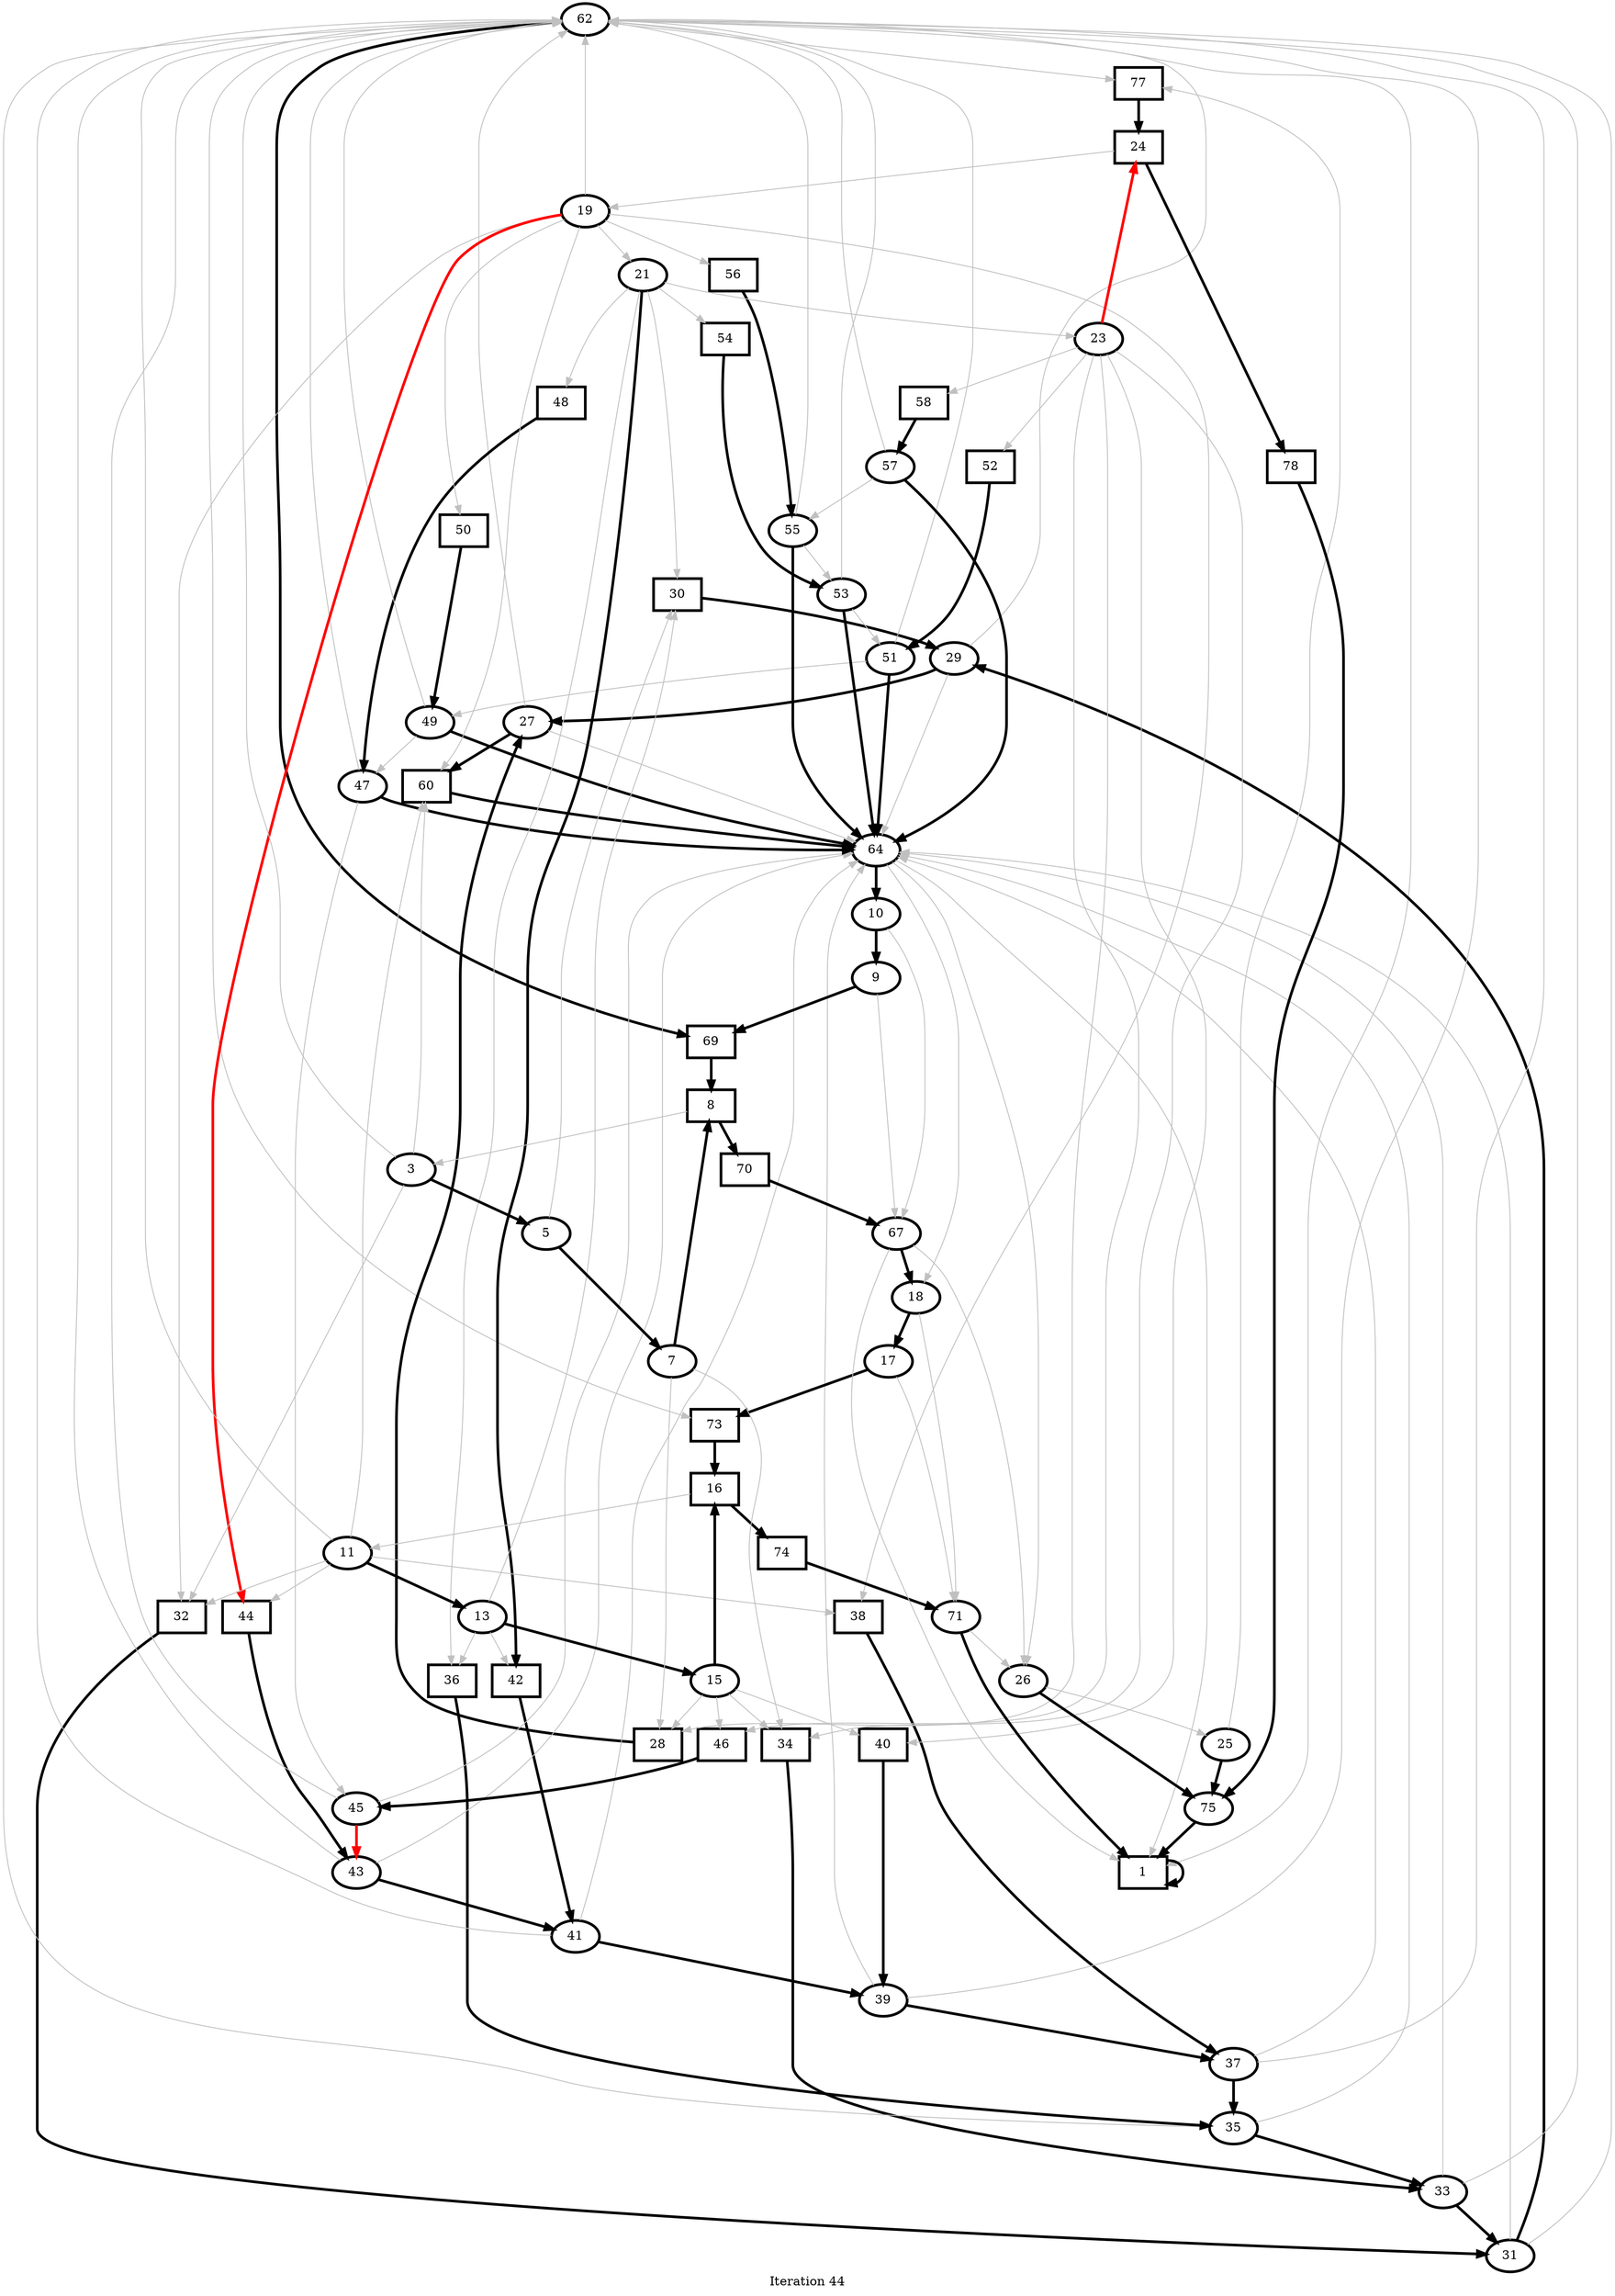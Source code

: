 digraph G {
    label ="Iteration 44"
    0 [penwidth=3,label="62",pos="10,12!"]
    1 [penwidth=3,label="64",pos="10,-1!"]
    2 [penwidth=3,shape = "rectangle",label="1",pos="15,3!"]
    3 [penwidth=3,shape = "rectangle",label="60",pos="0,0!"]
    4 [penwidth=3,label="27",pos="0,1!"]
    5 [penwidth=3,shape = "rectangle",label="28",pos="1,1!"]
    6 [penwidth=3,label="29",pos="0,2!"]
    7 [penwidth=3,shape = "rectangle",label="30",pos="1,2!"]
    8 [penwidth=3,label="31",pos="0,3!"]
    9 [penwidth=3,shape = "rectangle",label="32",pos="1,3!"]
    10 [penwidth=3,label="33",pos="0,4!"]
    11 [penwidth=3,shape = "rectangle",label="34",pos="1,4!"]
    12 [penwidth=3,label="35",pos="0,5!"]
    13 [penwidth=3,shape = "rectangle",label="36",pos="1,5!"]
    14 [penwidth=3,label="37",pos="0,6!"]
    15 [penwidth=3,shape = "rectangle",label="38",pos="1,6!"]
    16 [penwidth=3,label="39",pos="0,7!"]
    17 [penwidth=3,shape = "rectangle",label="40",pos="1,7!"]
    18 [penwidth=3,label="41",pos="0,8!"]
    19 [penwidth=3,shape = "rectangle",label="42",pos="1,8!"]
    20 [penwidth=3,label="43",pos="0,9!"]
    21 [penwidth=3,shape = "rectangle",label="44",pos="1,9!"]
    22 [penwidth=3,label="45",pos="0,10!"]
    23 [penwidth=3,shape = "rectangle",label="46",pos="1,10!"]
    24 [penwidth=3,label="47",pos="0,11!"]
    25 [penwidth=3,shape = "rectangle",label="48",pos="1,11!"]
    26 [penwidth=3,label="49",pos="0,12!"]
    27 [penwidth=3,shape = "rectangle",label="50",pos="1,12!"]
    28 [penwidth=3,label="51",pos="0,13!"]
    29 [penwidth=3,shape = "rectangle",label="52",pos="1,13!"]
    30 [penwidth=3,label="53",pos="0,14!"]
    31 [penwidth=3,shape = "rectangle",label="54",pos="1,14!"]
    32 [penwidth=3,label="55",pos="0,15!"]
    33 [penwidth=3,shape = "rectangle",label="56",pos="1,15!"]
    34 [penwidth=3,label="57",pos="0,16!"]
    35 [penwidth=3,shape = "rectangle",label="58",pos="1,16!"]
    36 [penwidth=3,label="19",pos="5,11!"]
    37 [penwidth=3,label="21",pos="4,10!"]
    38 [penwidth=3,label="23",pos="5,9!"]
    39 [penwidth=3,shape = "rectangle",label="24",pos="6,10!"]
    40 [penwidth=3,label="25",pos="8,8!"]
    41 [penwidth=3,label="26",pos="9,8!"]
    42 [penwidth=3,label="75",pos="10,10!"]
    43 [penwidth=3,shape = "rectangle",label="77",pos="7,8!"]
    44 [penwidth=3,shape = "rectangle",label="78",pos="8,10!"]
    45 [penwidth=3,label="11",pos="5,7!"]
    46 [penwidth=3,label="13",pos="4,6!"]
    47 [penwidth=3,label="15",pos="5,5!"]
    48 [penwidth=3,shape = "rectangle",label="16",pos="6,6!"]
    49 [penwidth=3,label="17",pos="8,4!"]
    50 [penwidth=3,label="18",pos="9,4!"]
    51 [penwidth=3,label="71",pos="10,6!"]
    52 [penwidth=3,shape = "rectangle",label="73",pos="7,4!"]
    53 [penwidth=3,shape = "rectangle",label="74",pos="8,6!"]
    54 [penwidth=3,label="3",pos="5,3!"]
    55 [penwidth=3,label="5",pos="4,2!"]
    56 [penwidth=3,label="7",pos="5,1!"]
    57 [penwidth=3,shape = "rectangle",label="8",pos="6,2!"]
    58 [penwidth=3,label="9",pos="8,0!"]
    59 [penwidth=3,label="10",pos="9,0!"]
    60 [penwidth=3,label="67",pos="10,2!"]
    61 [penwidth=3,shape = "rectangle",label="69",pos="7,0!"]
    62 [penwidth=3,shape = "rectangle",label="70",pos="8,2!"]

    3 -> 1 [penwidth=3,color="black"]
    0 -> 2 [penwidth=1,color="grey"]
    1 -> 2 [penwidth=1,color="grey"]
    2 -> 2 [penwidth=3,color="black"]
    4 -> 0 [penwidth=1,color="grey"]
    4 -> 1 [penwidth=1,color="grey"]
    4 -> 3 [penwidth=3,color="black"]
    5 -> 4 [penwidth=3,color="black"]
    6 -> 4 [penwidth=3,color="black"]
    6 -> 1 [penwidth=1,color="grey"]
    6 -> 0 [penwidth=1,color="grey"]
    7 -> 6 [penwidth=3,color="black"]
    8 -> 6 [penwidth=3,color="black"]
    8 -> 1 [penwidth=1,color="grey"]
    8 -> 0 [penwidth=1,color="grey"]
    9 -> 8 [penwidth=3,color="black"]
    10 -> 8 [penwidth=3,color="black"]
    10 -> 1 [penwidth=1,color="grey"]
    10 -> 0 [penwidth=1,color="grey"]
    11 -> 10 [penwidth=3,color="black"]
    12 -> 10 [penwidth=3,color="black"]
    12 -> 1 [penwidth=1,color="grey"]
    12 -> 0 [penwidth=1,color="grey"]
    13 -> 12 [penwidth=3,color="black"]
    14 -> 12 [penwidth=3,color="black"]
    14 -> 1 [penwidth=1,color="grey"]
    14 -> 0 [penwidth=1,color="grey"]
    15 -> 14 [penwidth=3,color="black"]
    16 -> 14 [penwidth=3,color="black"]
    16 -> 1 [penwidth=1,color="grey"]
    16 -> 0 [penwidth=1,color="grey"]
    17 -> 16 [penwidth=3,color="black"]
    18 -> 16 [penwidth=3,color="black"]
    18 -> 1 [penwidth=1,color="grey"]
    18 -> 0 [penwidth=1,color="grey"]
    19 -> 18 [penwidth=3,color="black"]
    20 -> 18 [penwidth=3,color="black"]
    20 -> 1 [penwidth=1,color="grey"]
    20 -> 0 [penwidth=1,color="grey"]
    21 -> 20 [penwidth=3,color="black"]
    22 -> 20 [penwidth=3,color="red"]
    22 -> 1 [penwidth=1,color="grey"]
    22 -> 0 [penwidth=1,color="grey"]
    23 -> 22 [penwidth=3,color="black"]
    24 -> 22 [penwidth=1,color="grey"]
    24 -> 1 [penwidth=3,color="black"]
    24 -> 0 [penwidth=1,color="grey"]
    25 -> 24 [penwidth=3,color="black"]
    26 -> 24 [penwidth=1,color="grey"]
    26 -> 1 [penwidth=3,color="black"]
    26 -> 0 [penwidth=1,color="grey"]
    27 -> 26 [penwidth=3,color="black"]
    28 -> 26 [penwidth=1,color="grey"]
    28 -> 1 [penwidth=3,color="black"]
    28 -> 0 [penwidth=1,color="grey"]
    29 -> 28 [penwidth=3,color="black"]
    30 -> 28 [penwidth=1,color="grey"]
    30 -> 1 [penwidth=3,color="black"]
    30 -> 0 [penwidth=1,color="grey"]
    31 -> 30 [penwidth=3,color="black"]
    32 -> 30 [penwidth=1,color="grey"]
    32 -> 1 [penwidth=3,color="black"]
    32 -> 0 [penwidth=1,color="grey"]
    33 -> 32 [penwidth=3,color="black"]
    34 -> 32 [penwidth=1,color="grey"]
    34 -> 1 [penwidth=3,color="black"]
    34 -> 0 [penwidth=1,color="grey"]
    35 -> 34 [penwidth=3,color="black"]
    36 -> 0 [penwidth=1,color="grey"]
    36 -> 3 [penwidth=1,color="grey"]
    36 -> 37 [penwidth=1,color="grey"]
    36 -> 9 [penwidth=1,color="grey"]
    36 -> 15 [penwidth=1,color="grey"]
    36 -> 21 [penwidth=3,color="red"]
    36 -> 27 [penwidth=1,color="grey"]
    36 -> 33 [penwidth=1,color="grey"]
    37 -> 38 [penwidth=1,color="grey"]
    37 -> 7 [penwidth=1,color="grey"]
    37 -> 13 [penwidth=1,color="grey"]
    37 -> 19 [penwidth=3,color="black"]
    37 -> 25 [penwidth=1,color="grey"]
    37 -> 31 [penwidth=1,color="grey"]
    38 -> 39 [penwidth=3,color="red"]
    38 -> 5 [penwidth=1,color="grey"]
    38 -> 11 [penwidth=1,color="grey"]
    38 -> 17 [penwidth=1,color="grey"]
    38 -> 23 [penwidth=1,color="grey"]
    38 -> 29 [penwidth=1,color="grey"]
    38 -> 35 [penwidth=1,color="grey"]
    39 -> 44 [penwidth=3,color="black"]
    39 -> 36 [penwidth=1,color="grey"]
    40 -> 43 [penwidth=1,color="grey"]
    40 -> 42 [penwidth=3,color="black"]
    41 -> 40 [penwidth=1,color="grey"]
    41 -> 42 [penwidth=3,color="black"]
    42 -> 2 [penwidth=3,color="black"]
    43 -> 39 [penwidth=3,color="black"]
    44 -> 42 [penwidth=3,color="black"]
    45 -> 0 [penwidth=1,color="grey"]
    45 -> 3 [penwidth=1,color="grey"]
    45 -> 46 [penwidth=3,color="black"]
    45 -> 9 [penwidth=1,color="grey"]
    45 -> 15 [penwidth=1,color="grey"]
    45 -> 21 [penwidth=1,color="grey"]
    46 -> 47 [penwidth=3,color="black"]
    46 -> 7 [penwidth=1,color="grey"]
    46 -> 13 [penwidth=1,color="grey"]
    46 -> 19 [penwidth=1,color="grey"]
    47 -> 48 [penwidth=3,color="black"]
    47 -> 5 [penwidth=1,color="grey"]
    47 -> 11 [penwidth=1,color="grey"]
    47 -> 17 [penwidth=1,color="grey"]
    47 -> 23 [penwidth=1,color="grey"]
    48 -> 53 [penwidth=3,color="black"]
    48 -> 45 [penwidth=1,color="grey"]
    49 -> 52 [penwidth=3,color="black"]
    49 -> 51 [penwidth=1,color="grey"]
    50 -> 49 [penwidth=3,color="black"]
    50 -> 51 [penwidth=1,color="grey"]
    51 -> 2 [penwidth=3,color="black"]
    51 -> 41 [penwidth=1,color="grey"]
    52 -> 48 [penwidth=3,color="black"]
    53 -> 51 [penwidth=3,color="black"]
    54 -> 0 [penwidth=1,color="grey"]
    54 -> 3 [penwidth=1,color="grey"]
    54 -> 55 [penwidth=3,color="black"]
    54 -> 9 [penwidth=1,color="grey"]
    55 -> 56 [penwidth=3,color="black"]
    55 -> 7 [penwidth=1,color="grey"]
    56 -> 57 [penwidth=3,color="black"]
    56 -> 5 [penwidth=1,color="grey"]
    56 -> 11 [penwidth=1,color="grey"]
    57 -> 62 [penwidth=3,color="black"]
    57 -> 54 [penwidth=1,color="grey"]
    58 -> 61 [penwidth=3,color="black"]
    58 -> 60 [penwidth=1,color="grey"]
    59 -> 58 [penwidth=3,color="black"]
    59 -> 60 [penwidth=1,color="grey"]
    60 -> 2 [penwidth=1,color="grey"]
    60 -> 50 [penwidth=3,color="black"]
    60 -> 41 [penwidth=1,color="grey"]
    61 -> 57 [penwidth=3,color="black"]
    62 -> 60 [penwidth=3,color="black"]
    0 -> 61 [penwidth=3,color="black"]
    1 -> 59 [penwidth=3,color="black"]
    0 -> 52 [penwidth=1,color="grey"]
    1 -> 50 [penwidth=1,color="grey"]
    0 -> 43 [penwidth=1,color="grey"]
    1 -> 41 [penwidth=1,color="grey"]
}